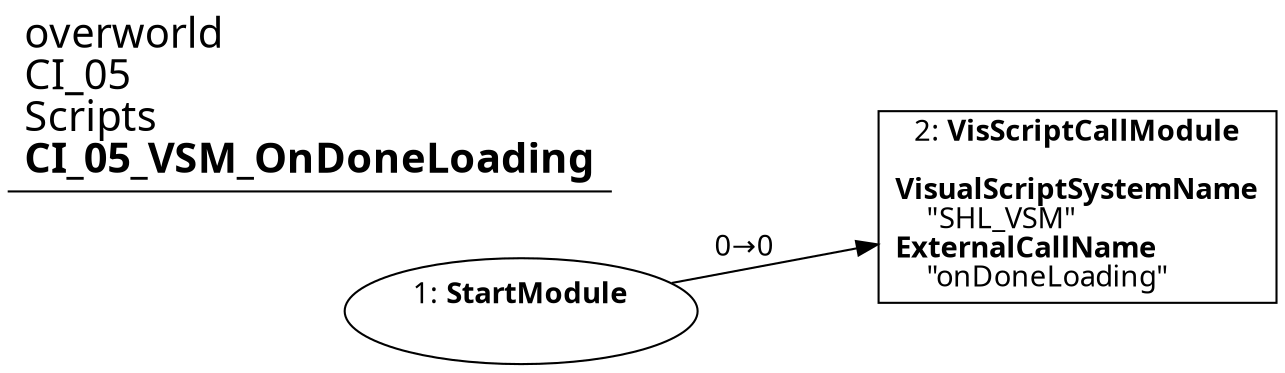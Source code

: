 digraph {
    layout = fdp;
    overlap = prism;
    sep = "+16";
    splines = spline;

    node [ shape = box ];

    graph [ fontname = "Segoe UI" ];
    node [ fontname = "Segoe UI" ];
    edge [ fontname = "Segoe UI" ];

    1 [ label = <1: <b>StartModule</b><br/><br/>> ];
    1 [ shape = oval ]
    1 [ pos = "0.293,-0.036000002!" ];
    1 -> 2 [ label = "0→0" ];

    2 [ label = <2: <b>VisScriptCallModule</b><br/><br/><b>VisualScriptSystemName</b><br align="left"/>    &quot;SHL_VSM&quot;<br align="left"/><b>ExternalCallName</b><br align="left"/>    &quot;onDoneLoading&quot;<br align="left"/>> ];
    2 [ pos = "0.51100004,-0.036000002!" ];

    title [ pos = "0.29200003,-0.035!" ];
    title [ shape = underline ];
    title [ label = <<font point-size="20">overworld<br align="left"/>CI_05<br align="left"/>Scripts<br align="left"/><b>CI_05_VSM_OnDoneLoading</b><br align="left"/></font>> ];
}
